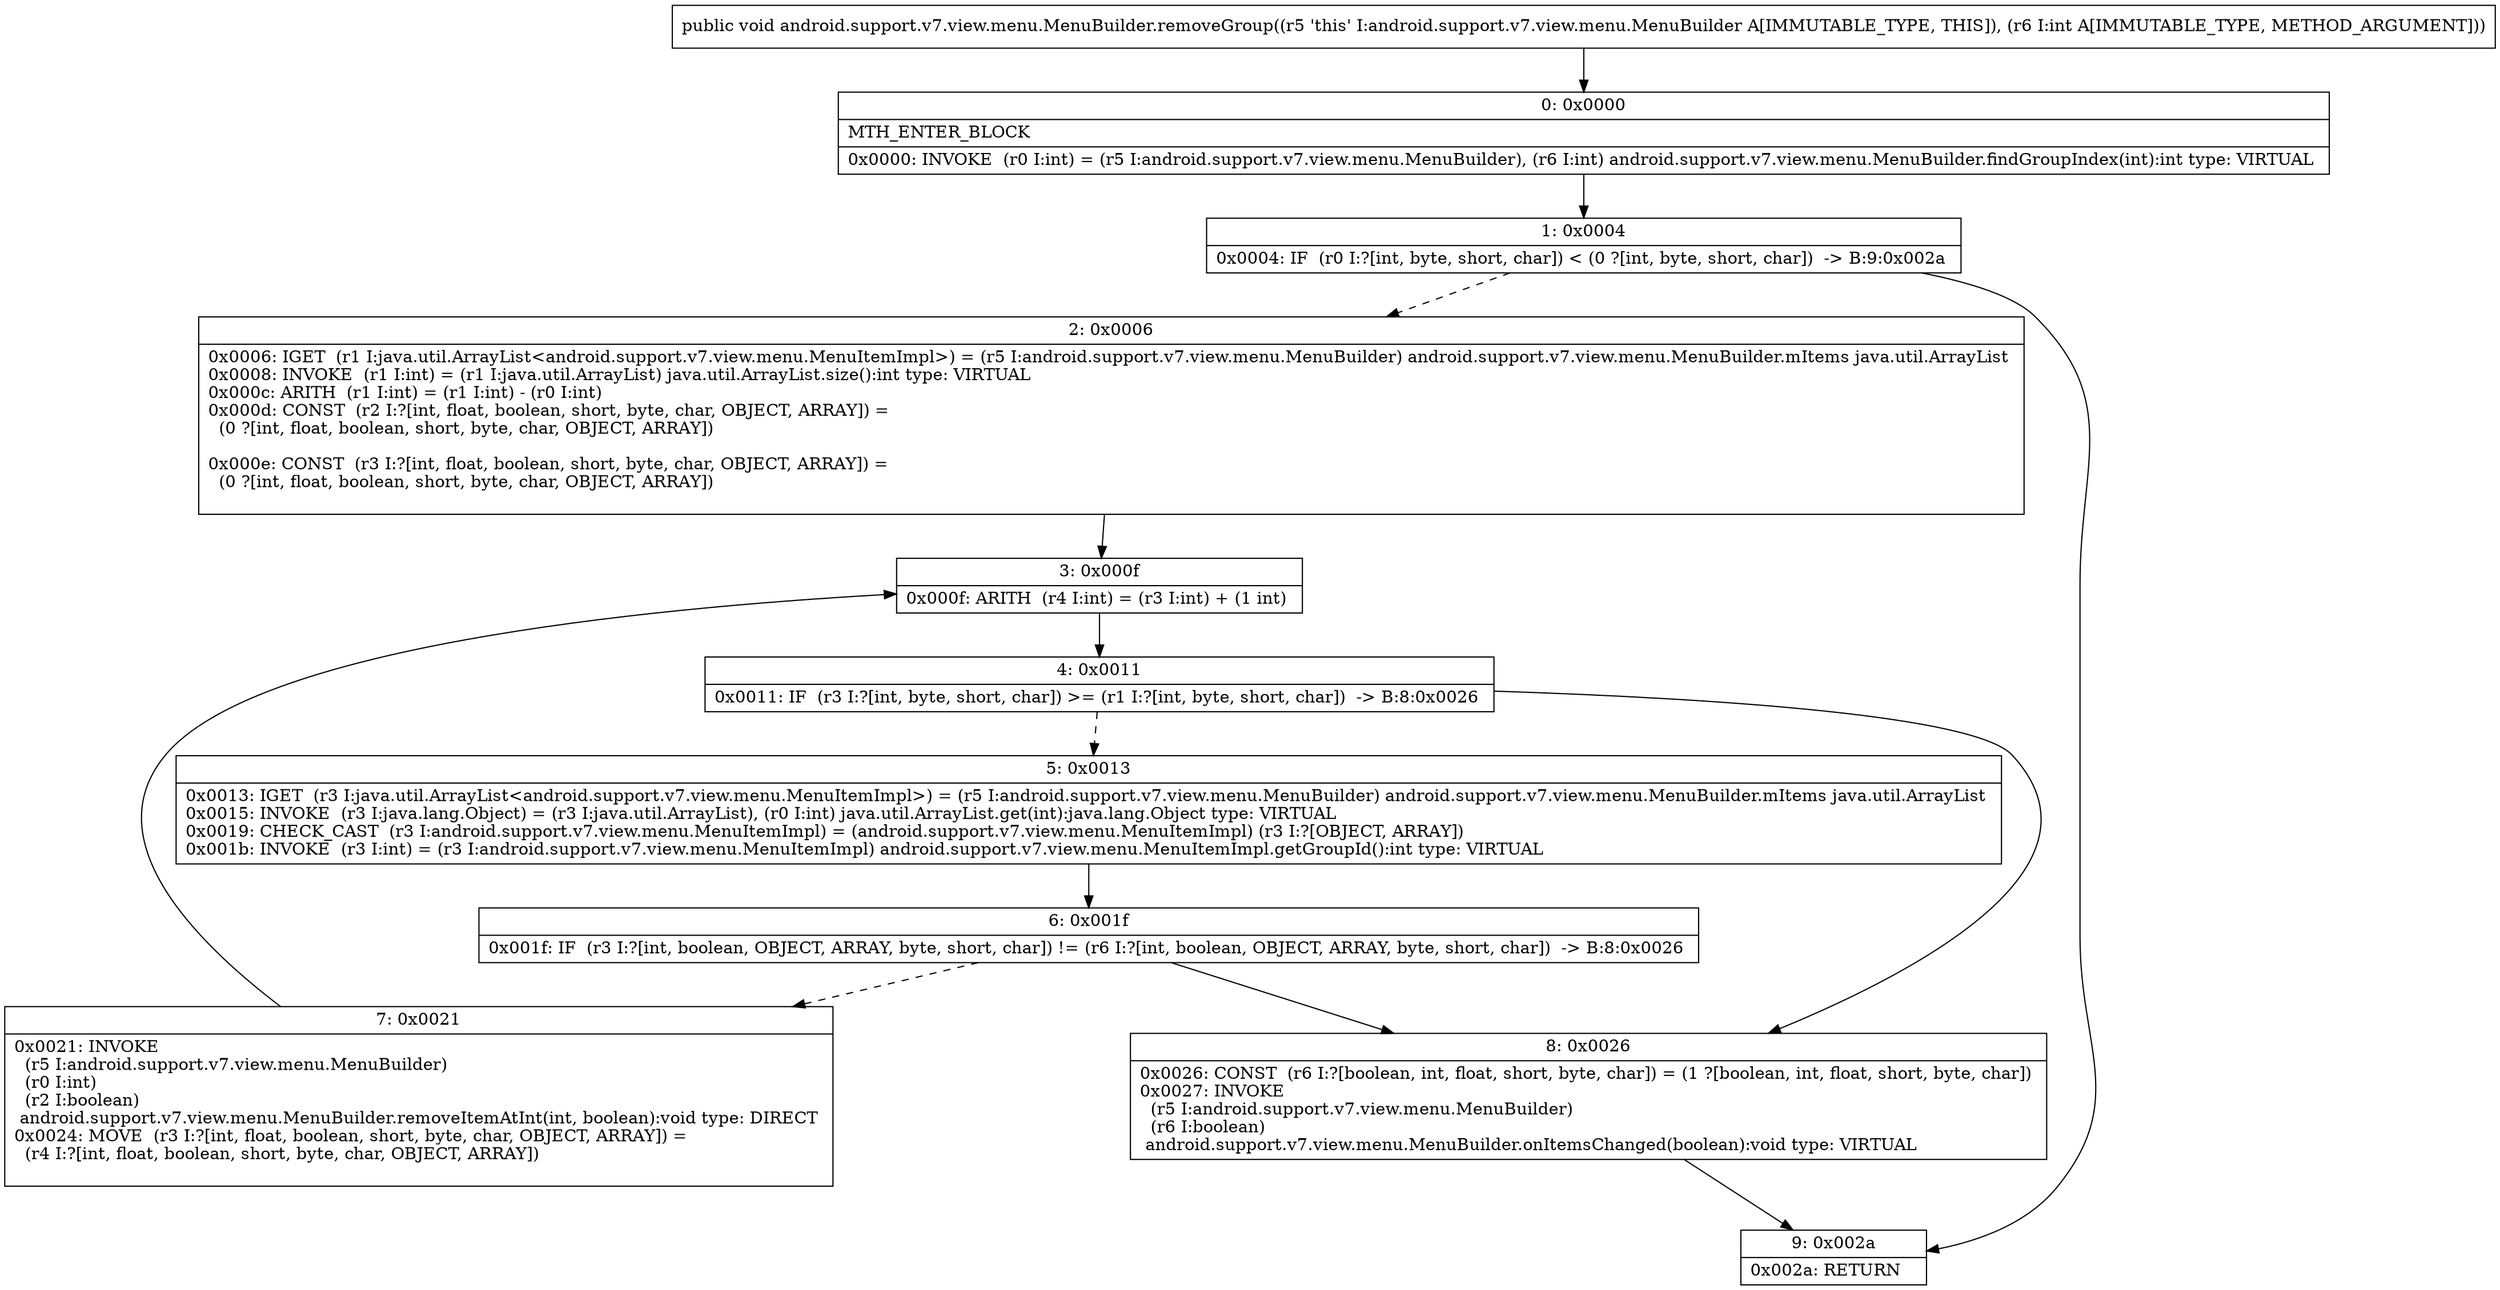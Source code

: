 digraph "CFG forandroid.support.v7.view.menu.MenuBuilder.removeGroup(I)V" {
Node_0 [shape=record,label="{0\:\ 0x0000|MTH_ENTER_BLOCK\l|0x0000: INVOKE  (r0 I:int) = (r5 I:android.support.v7.view.menu.MenuBuilder), (r6 I:int) android.support.v7.view.menu.MenuBuilder.findGroupIndex(int):int type: VIRTUAL \l}"];
Node_1 [shape=record,label="{1\:\ 0x0004|0x0004: IF  (r0 I:?[int, byte, short, char]) \< (0 ?[int, byte, short, char])  \-\> B:9:0x002a \l}"];
Node_2 [shape=record,label="{2\:\ 0x0006|0x0006: IGET  (r1 I:java.util.ArrayList\<android.support.v7.view.menu.MenuItemImpl\>) = (r5 I:android.support.v7.view.menu.MenuBuilder) android.support.v7.view.menu.MenuBuilder.mItems java.util.ArrayList \l0x0008: INVOKE  (r1 I:int) = (r1 I:java.util.ArrayList) java.util.ArrayList.size():int type: VIRTUAL \l0x000c: ARITH  (r1 I:int) = (r1 I:int) \- (r0 I:int) \l0x000d: CONST  (r2 I:?[int, float, boolean, short, byte, char, OBJECT, ARRAY]) = \l  (0 ?[int, float, boolean, short, byte, char, OBJECT, ARRAY])\l \l0x000e: CONST  (r3 I:?[int, float, boolean, short, byte, char, OBJECT, ARRAY]) = \l  (0 ?[int, float, boolean, short, byte, char, OBJECT, ARRAY])\l \l}"];
Node_3 [shape=record,label="{3\:\ 0x000f|0x000f: ARITH  (r4 I:int) = (r3 I:int) + (1 int) \l}"];
Node_4 [shape=record,label="{4\:\ 0x0011|0x0011: IF  (r3 I:?[int, byte, short, char]) \>= (r1 I:?[int, byte, short, char])  \-\> B:8:0x0026 \l}"];
Node_5 [shape=record,label="{5\:\ 0x0013|0x0013: IGET  (r3 I:java.util.ArrayList\<android.support.v7.view.menu.MenuItemImpl\>) = (r5 I:android.support.v7.view.menu.MenuBuilder) android.support.v7.view.menu.MenuBuilder.mItems java.util.ArrayList \l0x0015: INVOKE  (r3 I:java.lang.Object) = (r3 I:java.util.ArrayList), (r0 I:int) java.util.ArrayList.get(int):java.lang.Object type: VIRTUAL \l0x0019: CHECK_CAST  (r3 I:android.support.v7.view.menu.MenuItemImpl) = (android.support.v7.view.menu.MenuItemImpl) (r3 I:?[OBJECT, ARRAY]) \l0x001b: INVOKE  (r3 I:int) = (r3 I:android.support.v7.view.menu.MenuItemImpl) android.support.v7.view.menu.MenuItemImpl.getGroupId():int type: VIRTUAL \l}"];
Node_6 [shape=record,label="{6\:\ 0x001f|0x001f: IF  (r3 I:?[int, boolean, OBJECT, ARRAY, byte, short, char]) != (r6 I:?[int, boolean, OBJECT, ARRAY, byte, short, char])  \-\> B:8:0x0026 \l}"];
Node_7 [shape=record,label="{7\:\ 0x0021|0x0021: INVOKE  \l  (r5 I:android.support.v7.view.menu.MenuBuilder)\l  (r0 I:int)\l  (r2 I:boolean)\l android.support.v7.view.menu.MenuBuilder.removeItemAtInt(int, boolean):void type: DIRECT \l0x0024: MOVE  (r3 I:?[int, float, boolean, short, byte, char, OBJECT, ARRAY]) = \l  (r4 I:?[int, float, boolean, short, byte, char, OBJECT, ARRAY])\l \l}"];
Node_8 [shape=record,label="{8\:\ 0x0026|0x0026: CONST  (r6 I:?[boolean, int, float, short, byte, char]) = (1 ?[boolean, int, float, short, byte, char]) \l0x0027: INVOKE  \l  (r5 I:android.support.v7.view.menu.MenuBuilder)\l  (r6 I:boolean)\l android.support.v7.view.menu.MenuBuilder.onItemsChanged(boolean):void type: VIRTUAL \l}"];
Node_9 [shape=record,label="{9\:\ 0x002a|0x002a: RETURN   \l}"];
MethodNode[shape=record,label="{public void android.support.v7.view.menu.MenuBuilder.removeGroup((r5 'this' I:android.support.v7.view.menu.MenuBuilder A[IMMUTABLE_TYPE, THIS]), (r6 I:int A[IMMUTABLE_TYPE, METHOD_ARGUMENT])) }"];
MethodNode -> Node_0;
Node_0 -> Node_1;
Node_1 -> Node_2[style=dashed];
Node_1 -> Node_9;
Node_2 -> Node_3;
Node_3 -> Node_4;
Node_4 -> Node_5[style=dashed];
Node_4 -> Node_8;
Node_5 -> Node_6;
Node_6 -> Node_7[style=dashed];
Node_6 -> Node_8;
Node_7 -> Node_3;
Node_8 -> Node_9;
}

